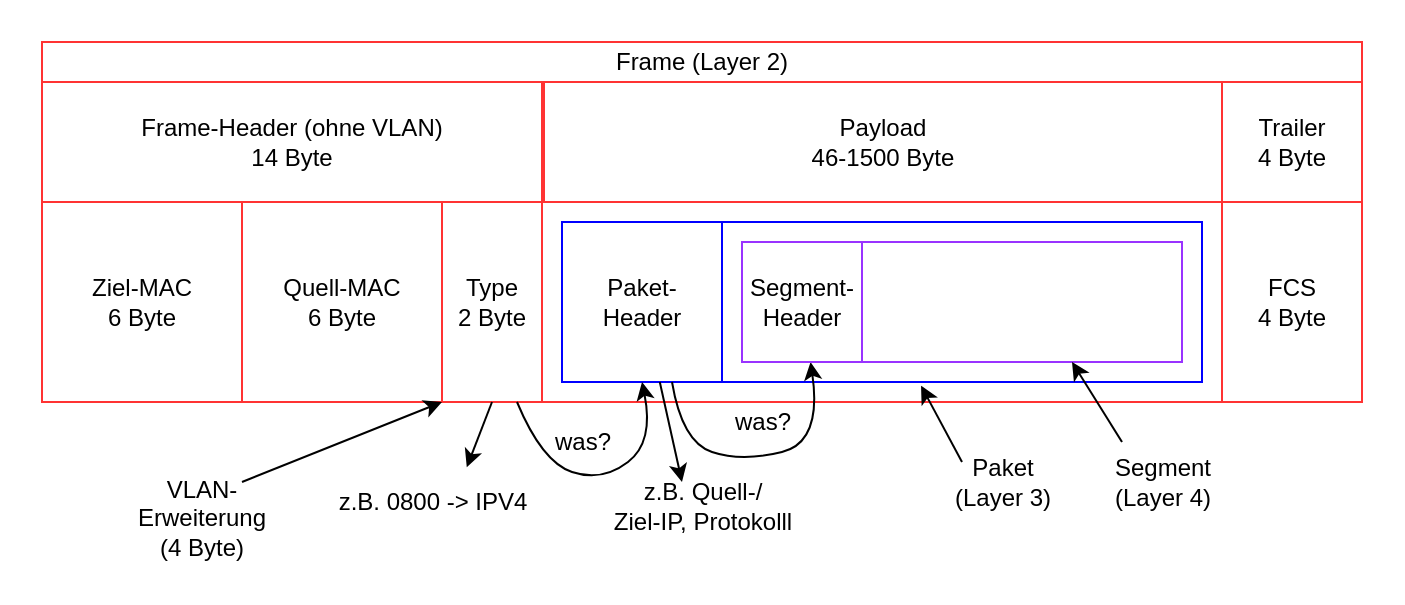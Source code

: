 <mxfile>
    <diagram id="ETpt0TUYBnZXOXt998K2" name="Page-1">
        <mxGraphModel dx="930" dy="447" grid="1" gridSize="10" guides="1" tooltips="1" connect="1" arrows="1" fold="1" page="1" pageScale="1" pageWidth="850" pageHeight="1100" background="#ffffff" math="0" shadow="0">
            <root>
                <mxCell id="0"/>
                <mxCell id="1" parent="0"/>
                <mxCell id="37" value="" style="rounded=0;whiteSpace=wrap;html=1;strokeColor=#FFFFFF;" parent="1" vertex="1">
                    <mxGeometry x="40" y="50" width="700" height="300" as="geometry"/>
                </mxCell>
                <mxCell id="28" value="" style="rounded=0;whiteSpace=wrap;html=1;strokeColor=#FF3333;" parent="1" vertex="1">
                    <mxGeometry x="310" y="150" width="340" height="100" as="geometry"/>
                </mxCell>
                <mxCell id="3" value="Ziel-MAC&lt;br&gt;6 Byte" style="rounded=0;whiteSpace=wrap;html=1;strokeColor=#FF3333;" parent="1" vertex="1">
                    <mxGeometry x="60" y="150" width="100" height="100" as="geometry"/>
                </mxCell>
                <mxCell id="4" value="Quell-MAC&lt;br&gt;6 Byte" style="rounded=0;whiteSpace=wrap;html=1;strokeColor=#FF3333;" parent="1" vertex="1">
                    <mxGeometry x="160" y="150" width="100" height="100" as="geometry"/>
                </mxCell>
                <mxCell id="5" value="Type&lt;br&gt;2 Byte" style="rounded=0;whiteSpace=wrap;html=1;strokeColor=#FF3333;" parent="1" vertex="1">
                    <mxGeometry x="260" y="150" width="50" height="100" as="geometry"/>
                </mxCell>
                <mxCell id="6" value="" style="endArrow=classic;html=1;exitX=0.5;exitY=1;exitDx=0;exitDy=0;entryX=0.658;entryY=-0.37;entryDx=0;entryDy=0;entryPerimeter=0;" parent="1" source="5" target="7" edge="1">
                    <mxGeometry width="50" height="50" relative="1" as="geometry">
                        <mxPoint x="330" y="240" as="sourcePoint"/>
                        <mxPoint x="300" y="280" as="targetPoint"/>
                    </mxGeometry>
                </mxCell>
                <mxCell id="7" value="z.B. 0800 -&amp;gt; IPV4" style="text;html=1;align=center;verticalAlign=middle;resizable=0;points=[];autosize=1;strokeColor=none;fillColor=none;" parent="1" vertex="1">
                    <mxGeometry x="200" y="290" width="110" height="20" as="geometry"/>
                </mxCell>
                <mxCell id="8" value="FCS&lt;br&gt;4 Byte" style="rounded=0;whiteSpace=wrap;html=1;strokeColor=#FF3333;" parent="1" vertex="1">
                    <mxGeometry x="650" y="150" width="70" height="100" as="geometry"/>
                </mxCell>
                <mxCell id="11" value="" style="rounded=0;whiteSpace=wrap;html=1;strokeColor=#0000FF;" parent="1" vertex="1">
                    <mxGeometry x="320" y="160" width="320" height="80" as="geometry"/>
                </mxCell>
                <mxCell id="9" value="Payload&lt;br&gt;46-1500 Byte" style="rounded=0;whiteSpace=wrap;html=1;strokeColor=#FF3333;" parent="1" vertex="1">
                    <mxGeometry x="311" y="90" width="339" height="60" as="geometry"/>
                </mxCell>
                <mxCell id="12" value="Paket-&lt;br&gt;Header" style="rounded=0;whiteSpace=wrap;html=1;strokeColor=#0000FF;" parent="1" vertex="1">
                    <mxGeometry x="320" y="160" width="80" height="80" as="geometry"/>
                </mxCell>
                <mxCell id="15" value="" style="curved=1;endArrow=classic;html=1;exitX=0.75;exitY=1;exitDx=0;exitDy=0;entryX=0.5;entryY=1;entryDx=0;entryDy=0;" parent="1" source="5" target="12" edge="1">
                    <mxGeometry width="50" height="50" relative="1" as="geometry">
                        <mxPoint x="440" y="220" as="sourcePoint"/>
                        <mxPoint x="360" y="230" as="targetPoint"/>
                        <Array as="points">
                            <mxPoint x="310" y="280"/>
                            <mxPoint x="340" y="290"/>
                            <mxPoint x="366" y="270"/>
                        </Array>
                    </mxGeometry>
                </mxCell>
                <mxCell id="16" value="was?" style="text;html=1;align=center;verticalAlign=middle;resizable=0;points=[];autosize=1;strokeColor=none;fillColor=none;" parent="1" vertex="1">
                    <mxGeometry x="310" y="260" width="40" height="20" as="geometry"/>
                </mxCell>
                <mxCell id="18" value="" style="curved=1;endArrow=classic;html=1;" parent="1" target="21" edge="1">
                    <mxGeometry width="50" height="50" relative="1" as="geometry">
                        <mxPoint x="375" y="240" as="sourcePoint"/>
                        <mxPoint x="470" y="260" as="targetPoint"/>
                        <Array as="points">
                            <mxPoint x="380" y="270"/>
                            <mxPoint x="410" y="280"/>
                            <mxPoint x="450" y="270"/>
                        </Array>
                    </mxGeometry>
                </mxCell>
                <mxCell id="19" value="was?" style="text;html=1;align=center;verticalAlign=middle;resizable=0;points=[];autosize=1;strokeColor=none;fillColor=none;" parent="1" vertex="1">
                    <mxGeometry x="400" y="250" width="40" height="20" as="geometry"/>
                </mxCell>
                <mxCell id="20" value="" style="rounded=0;whiteSpace=wrap;html=1;strokeColor=#9933FF;" parent="1" vertex="1">
                    <mxGeometry x="410" y="170" width="220" height="60" as="geometry"/>
                </mxCell>
                <mxCell id="21" value="Segment-Header" style="rounded=0;whiteSpace=wrap;html=1;strokeColor=#9933FF;" parent="1" vertex="1">
                    <mxGeometry x="410" y="170" width="60" height="60" as="geometry"/>
                </mxCell>
                <mxCell id="24" value="" style="endArrow=classic;html=1;entryX=0.561;entryY=1.023;entryDx=0;entryDy=0;entryPerimeter=0;" parent="1" target="11" edge="1">
                    <mxGeometry width="50" height="50" relative="1" as="geometry">
                        <mxPoint x="520" y="280" as="sourcePoint"/>
                        <mxPoint x="580" y="240" as="targetPoint"/>
                    </mxGeometry>
                </mxCell>
                <mxCell id="25" value="Paket&lt;br&gt;(Layer 3)" style="text;html=1;align=center;verticalAlign=middle;resizable=0;points=[];autosize=1;strokeColor=none;fillColor=none;" parent="1" vertex="1">
                    <mxGeometry x="510" y="275" width="60" height="30" as="geometry"/>
                </mxCell>
                <mxCell id="26" value="" style="endArrow=classic;html=1;entryX=0.75;entryY=1;entryDx=0;entryDy=0;" parent="1" target="20" edge="1">
                    <mxGeometry width="50" height="50" relative="1" as="geometry">
                        <mxPoint x="600" y="270" as="sourcePoint"/>
                        <mxPoint x="390" y="170" as="targetPoint"/>
                    </mxGeometry>
                </mxCell>
                <mxCell id="27" value="Segment&lt;br&gt;(Layer 4)" style="text;html=1;align=center;verticalAlign=middle;resizable=0;points=[];autosize=1;strokeColor=none;fillColor=none;" parent="1" vertex="1">
                    <mxGeometry x="590" y="275" width="60" height="30" as="geometry"/>
                </mxCell>
                <mxCell id="34" value="" style="endArrow=classic;html=1;" parent="1" source="12" edge="1">
                    <mxGeometry width="50" height="50" relative="1" as="geometry">
                        <mxPoint x="420" y="290" as="sourcePoint"/>
                        <mxPoint x="380" y="290" as="targetPoint"/>
                    </mxGeometry>
                </mxCell>
                <mxCell id="35" value="z.B. Quell-/&lt;br&gt;Ziel-IP, Protokolll" style="text;html=1;align=center;verticalAlign=middle;resizable=0;points=[];autosize=1;strokeColor=none;fillColor=none;" parent="1" vertex="1">
                    <mxGeometry x="340" y="287" width="100" height="30" as="geometry"/>
                </mxCell>
                <mxCell id="36" value="Frame-Header (ohne VLAN)&lt;br&gt;14 Byte" style="rounded=0;whiteSpace=wrap;html=1;strokeColor=#FF3333;" parent="1" vertex="1">
                    <mxGeometry x="60" y="90" width="250" height="60" as="geometry"/>
                </mxCell>
                <mxCell id="38" value="Trailer&lt;br&gt;4 Byte" style="rounded=0;whiteSpace=wrap;html=1;strokeColor=#FF3333;" vertex="1" parent="1">
                    <mxGeometry x="650" y="90" width="70" height="60" as="geometry"/>
                </mxCell>
                <mxCell id="41" value="Frame (Layer 2)" style="rounded=0;whiteSpace=wrap;html=1;strokeColor=#FF3333;" vertex="1" parent="1">
                    <mxGeometry x="60" y="70" width="660" height="20" as="geometry"/>
                </mxCell>
                <mxCell id="42" value="" style="endArrow=classic;html=1;entryX=1;entryY=1;entryDx=0;entryDy=0;" edge="1" parent="1" target="4">
                    <mxGeometry width="50" height="50" relative="1" as="geometry">
                        <mxPoint x="160" y="290" as="sourcePoint"/>
                        <mxPoint x="180" y="270" as="targetPoint"/>
                    </mxGeometry>
                </mxCell>
                <mxCell id="43" value="VLAN-Erweiterung (4 Byte)" style="text;html=1;strokeColor=none;fillColor=none;align=center;verticalAlign=middle;whiteSpace=wrap;rounded=0;" vertex="1" parent="1">
                    <mxGeometry x="110" y="293" width="60" height="30" as="geometry"/>
                </mxCell>
            </root>
        </mxGraphModel>
    </diagram>
</mxfile>